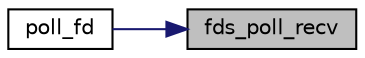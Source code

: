 digraph "fds_poll_recv"
{
 // LATEX_PDF_SIZE
  edge [fontname="Helvetica",fontsize="10",labelfontname="Helvetica",labelfontsize="10"];
  node [fontname="Helvetica",fontsize="10",shape=record];
  rankdir="RL";
  Node1 [label="fds_poll_recv",height=0.2,width=0.4,color="black", fillcolor="grey75", style="filled", fontcolor="black",tooltip=" "];
  Node1 -> Node2 [dir="back",color="midnightblue",fontsize="10",style="solid",fontname="Helvetica"];
  Node2 [label="poll_fd",height=0.2,width=0.4,color="black", fillcolor="white", style="filled",URL="$clamd__others_8h.html#aec3a4e99d579af71d1f19f3755b20b05",tooltip=" "];
}
